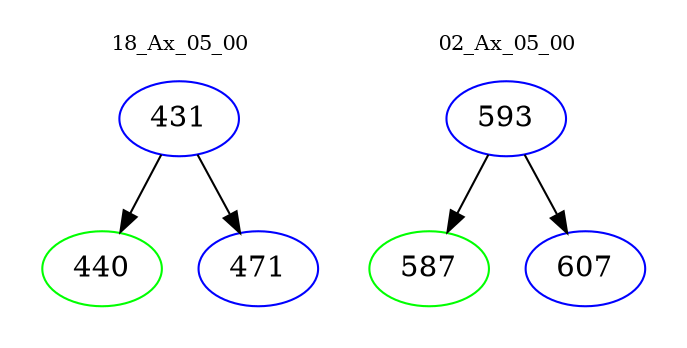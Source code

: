 digraph{
subgraph cluster_0 {
color = white
label = "18_Ax_05_00";
fontsize=10;
T0_431 [label="431", color="blue"]
T0_431 -> T0_440 [color="black"]
T0_440 [label="440", color="green"]
T0_431 -> T0_471 [color="black"]
T0_471 [label="471", color="blue"]
}
subgraph cluster_1 {
color = white
label = "02_Ax_05_00";
fontsize=10;
T1_593 [label="593", color="blue"]
T1_593 -> T1_587 [color="black"]
T1_587 [label="587", color="green"]
T1_593 -> T1_607 [color="black"]
T1_607 [label="607", color="blue"]
}
}
